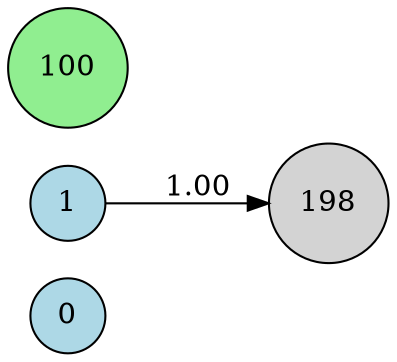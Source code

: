 digraph neat {
  rankdir=LR;
  node [shape=circle];
  node0 [label="0", style=filled, fillcolor=lightblue];
  node1 [label="1", style=filled, fillcolor=lightblue];
  node100 [label="100", style=filled, fillcolor=lightgreen];
  node198 [label="198", style=filled, fillcolor=lightgray];
  node1 -> node198 [label="1.00"];
}
